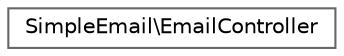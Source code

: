 digraph "Graphical Class Hierarchy"
{
 // LATEX_PDF_SIZE
  bgcolor="transparent";
  edge [fontname=Helvetica,fontsize=10,labelfontname=Helvetica,labelfontsize=10];
  node [fontname=Helvetica,fontsize=10,shape=box,height=0.2,width=0.4];
  rankdir="LR";
  Node0 [id="Node000000",label="SimpleEmail\\EmailController",height=0.2,width=0.4,color="grey40", fillcolor="white", style="filled",URL="$classSimpleEmail_1_1EmailController.html",tooltip=" "];
}
